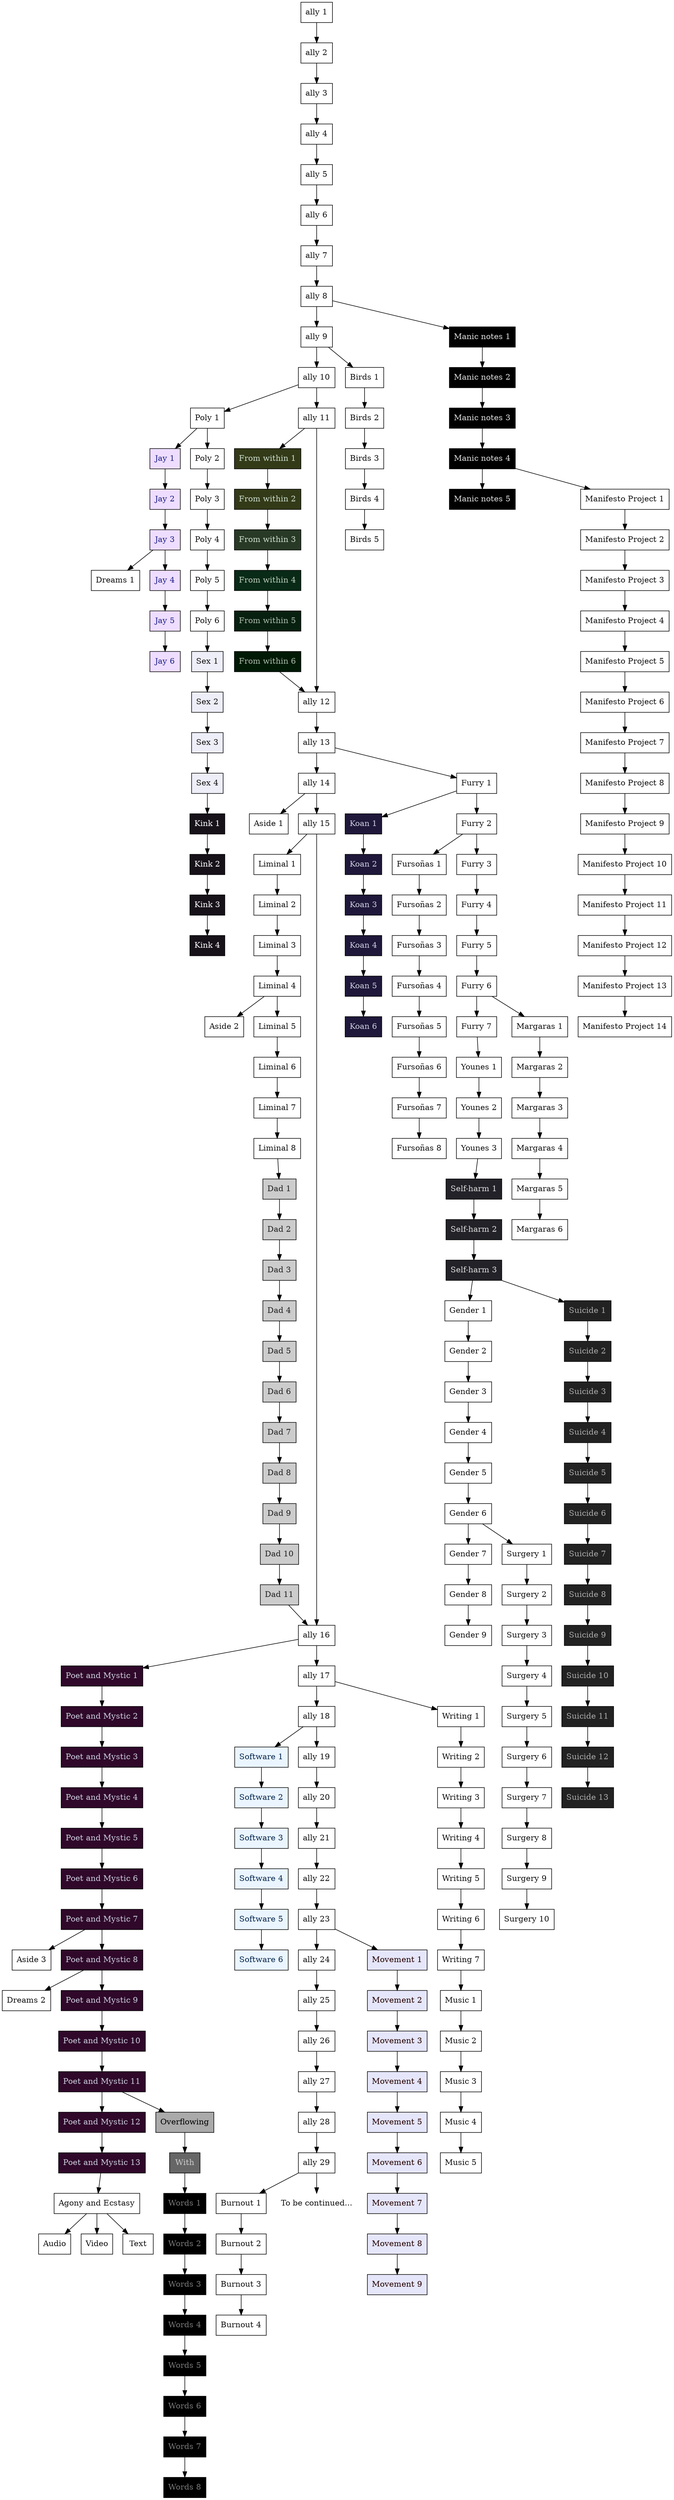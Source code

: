 digraph Map {
    node[shape="box"]
    label=""

    // The following must appear before the ally group in order to position them
    // on the left side.
    node[group="aside",style="",fontcolor="#111111"]
    "Aside 1" [href="/aside/1"]
    "Aside 2" [href="/aside/2"]
    "Aside 3" [href="/aside/3"]

        "Dreams 1" [href="/aside/dreams/1"]
        "Dreams 2" [href="/aside/dreams/2"]
        /* "Dreams 3" [href="/aside/dreams/3"] */

    node[group="dad",style="filled",fillcolor="#cccccc",fontcolor="#222222"]
    "Dad 1" [href="/dad/1"]
    "Dad 2" [href="/dad/2"]
    "Dad 3" [href="/dad/3"]
    "Dad 4" [href="/dad/4"]
    "Dad 5" [href="/dad/5"]
    "Dad 6" [href="/dad/6"]
    "Dad 7" [href="/dad/7"]
    "Dad 8" [href="/dad/8"]
    "Dad 9" [href="/dad/9"]
    "Dad 10" [href="/dad/10"]
    "Dad 11" [href="/dad/11"]
    "Dad 1" -> "Dad 2" -> "Dad 3" -> "Dad 4" -> "Dad 5" ->
    "Dad 6" -> "Dad 7" -> "Dad 8" -> "Dad 9" -> "Dad 10" ->
    "Dad 11"

    node[group="pnm",style="filled",fillcolor="#2f082a",fontcolor="#ccccdd"]
    "Poet and Mystic 1" [href="/poet-and-mystic"]
    "Poet and Mystic 2" [href="/poet-and-mystic/2"]
    "Poet and Mystic 3" [href="/poet-and-mystic/3"]
    "Poet and Mystic 4" [href="/poet-and-mystic/4"]
    "Poet and Mystic 5" [href="/poet-and-mystic/5"]
    "Poet and Mystic 6" [href="/poet-and-mystic/6"]
    "Poet and Mystic 7" [href="/poet-and-mystic/7"]
    "Poet and Mystic 8" [href="/poet-and-mystic/8"]
    "Poet and Mystic 9" [href="/poet-and-mystic/9"]
    "Poet and Mystic 10" [href="/poet-and-mystic/10"]
    "Poet and Mystic 11" [href="/poet-and-mystic/11"]
    "Poet and Mystic 12" [href="/poet-and-mystic/12"]
    "Poet and Mystic 13" [href="/poet-and-mystic/13"]
    "Poet and Mystic 1" -> "Poet and Mystic 2" -> "Poet and Mystic 3" ->
    "Poet and Mystic 4" -> "Poet and Mystic 5" -> "Poet and Mystic 6" ->
    "Poet and Mystic 7" -> "Poet and Mystic 8" -> "Poet and Mystic 9" ->
    "Poet and Mystic 10" -> "Poet and Mystic 11" -> "Poet and Mystic 12" ->
    "Poet and Mystic 13"

        node[group="ane",style="",fontcolor="#111111"]
        "Agony and Ecstasy" [href="/poet-and-mystic/agony-and-ecstasy"]
        "Audio" [href="/poet-and-mystic/agony-and-ecstasy/audio"]
        "Video" [href="/poet-and-mystic/agony-and-ecstasy/video"]
        "Text" [href="/poet-and-mystic/agony-and-ecstasy/text"]
        "Agony and Ecstasy" -> "Audio"
        "Agony and Ecstasy" -> "Video"
        "Agony and Ecstasy" -> "Text"

        node[group="overflowing",style="filled",fillcolor="#aaaaaa",fontcolor="#000000"]
        "Overflowing" [href="/poet-and-mystic/overflowing"]

        node[group="with",style="filled",fillcolor="#666666",fontcolor="#cccccc"]
        "With" [href="/poet-and-mystic/overflowing/with"]

        node[group="words",style="filled",fillcolor="#000000",fontcolor="#777777"]
        "Words 1" [href="/poet-and-mystic/overflowing/with/words"]
        "Words 2" [href="/poet-and-mystic/overflowing/with/words/2"]
        "Words 3" [href="/poet-and-mystic/overflowing/with/words/3"]
        "Words 4" [href="/poet-and-mystic/overflowing/with/words/4"]
        "Words 5" [href="/poet-and-mystic/overflowing/with/words/5"]
        "Words 6" [href="/poet-and-mystic/overflowing/with/words/6"]
        "Words 7" [href="/poet-and-mystic/overflowing/with/words/7"]
        "Words 8" [href="/poet-and-mystic/overflowing/with/words/8"]
        "Words 1" -> "Words 2" -> "Words 3" -> "Words 4" -> "Words 5" ->
        "Words 6" -> "Words 7" -> "Words 8"

    node[group="from-within",style="filled",fillcolor="#333a18",fontcolor="#ccddcc"]
    "From within 1" [href="/from-within/"]
    "From within 2" [href="/from-within/2"]
    "From within 3" [href="/from-within/3",fillcolor="#283a26"]
    "From within 4" [href="/from-within/4",fillcolor="#082a16",fontcolor="#bbccbb"]
    "From within 5" [href="/from-within/5",fillcolor="#082010",fontcolor="#aabbaa"]
    "From within 6" [href="/from-within/i-guess..",fillcolor="#001a06",fontcolor="#aabbaa"]
    "From within 1" -> "From within 2" -> "From within 3" -> "From within 4" ->
    "From within 5" -> "From within 6"

    node[group="jay",style="filled",fillcolor="#eeddff",fontcolor="#222288"]
    "Jay 1" [href="/jay/"]
    "Jay 2" [href="/jay/2"]
    "Jay 3" [href="/jay/3"]
    "Jay 4" [href="/jay/4"]
    "Jay 5" [href="/jay/5"]
    "Jay 6" [href="/jay/6"]
    "Jay 1" -> "Jay 2" -> "Jay 3" -> "Jay 4" -> "Jay 5" -> "Jay 6"

    node[group="liminal",style="",fontcolor="#111111"]
    "Liminal 1" [href="/liminal"]
    "Liminal 2" [href="/liminal/2"]
    "Liminal 3" [href="/liminal/3"]
    "Liminal 4" [href="/liminal/4"]
    "Liminal 5" [href="/liminal/5"]
    "Liminal 6" [href="/liminal/6"]
    "Liminal 7" [href="/liminal/7"]
    "Liminal 8" [href="/liminal/8"]
    "Liminal 1" -> "Liminal 2" -> "Liminal 3" -> "Liminal 4" ->
    "Liminal 5" -> "Liminal 6" -> "Liminal 7" -> "Liminal 8"

    node[group="poly",style="",fontcolor="#111111"]
    "Poly 1" [href="/poly"]
    "Poly 2" [href="/poly/2"]
    "Poly 3" [href="/poly/3"]
    "Poly 4" [href="/poly/4"]
    "Poly 5" [href="/poly/5"]
    "Poly 6" [href="/poly/6"]
    "Poly 1" -> "Poly 2" -> "Poly 3" -> "Poly 4" -> "Poly 5" -> "Poly 6"

    node[group="sex",style="filled",fillcolor="#eeeef8",fontcolor="#111111"]
    "Sex 1" [href="/sex"]
    "Sex 2" [href="/sex/2"]
    "Sex 3" [href="/sex/3"]
    "Sex 4" [href="/sex/4"]
    "Sex 1" -> "Sex 2" -> "Sex 3" -> "Sex 4"

        node[group="kink",style="filled",fillcolor="#17111a",fontcolor="#ffffff"]
        "Kink 1" [href="/sex/kink"]
        "Kink 2" [href="/sex/kink/2"]
        "Kink 3" [href="/sex/kink/3"]
        "Kink 4" [href="/sex/kink/4"]
        "Kink 1" -> "Kink 2" -> "Kink 3" -> "Kink 4"

    node[group="software",style="filled",fillcolor="#eaf5ff",fontcolor="#05264c"]
    "Software 1" [href="https://github.com/makyo/ally/pull/4/commits/c7d73fc7a727d34728b353a2c428b0da71788bf0"]
    "Software 2" [href="https://github.com/makyo/ally/pull/4/commits/04b7300615386bccbb331caebcf396077f6fc9ea"]
    "Software 3" [href="https://github.com/makyo/ally/pull/4/commits/d73e63f3fdc0bce89f06334959ade28888a2f7b2"]
    "Software 4" [href="https://github.com/makyo/ally/pull/4/commits/90acc199cd80944f6c5eb6834a2fa67783db4d7d"]
    "Software 5" [href="https://github.com/makyo/ally/pull/4/commits/49f83b2148f70151c43f8ef77a061e7252d9b1d4"]
    "Software 6" [href="https://github.com/makyo/ally/pull/4/commits/ab8302ca2f6ca00c0a5bdfebcb4b2f2291ec9833"]
    "Software 1" -> "Software 2" -> "Software 3" -> "Software 4" ->
    "Software 5" -> "Software 6"

    node[group="burnout",style="",fontcolor="#111111"]
    "Burnout 1" [href="/burnout"]
    "Burnout 2" [href="/burnout/2"]
    "Burnout 3" [href="/burnout/3"]
    "Burnout 4" [href="/burnout/4"]
    "Burnout 1" -> "Burnout 2" -> "Burnout 3" -> "Burnout 4"

    // This is the central axis
    node[group="ally",style="",fontcolor="#111111"] // `core` folder
    "ally 1" [href="/"]
    "ally 2" [href="/2"]
    "ally 3" [href="/3"]
    "ally 4" [href="/4"]
    "ally 5" [href="/5"]
    "ally 6" [href="/6"]
    "ally 7" [href="/7"]
    "ally 8" [href="/8"]
    "ally 9" [href="/9"]
    "ally 10" [href="/10"]
    "ally 11" [href="/11"]
    "ally 12" [href="/12"]
    "ally 13" [href="/13"]
    "ally 14" [href="/14"]
    "ally 15" [href="/15"]
    "ally 16" [href="/16"]
    "ally 17" [href="/17"]
    "ally 18" [href="/18"]
    "ally 19" [href="/19"]
    "ally 20" [href="/20"]
    "ally 21" [href="/21"]
    "ally 22" [href="/22"]
    "ally 23" [href="/23"]
    "ally 24" [href="/24"]
    "ally 25" [href="/25"]
    "ally 26" [href="/26"]
    "ally 27" [href="/27"]
    "ally 28" [href="/28"]
    "ally 29" [href="/29"]
    "To be continued..." [shape="none"]
    "ally 1" -> "ally 2" -> "ally 3" -> "ally 4" -> "ally 5" ->
    "ally 6" -> "ally 7" -> "ally 8" -> "ally 9" -> "ally 10" ->
    "ally 11" -> "ally 12" -> "ally 13" -> "ally 14" -> "ally 15" ->
    "ally 16" -> "ally 17" -> "ally 18" -> "ally 19" -> "ally 20" ->
    "ally 21" -> "ally 22" -> "ally 23" -> "ally 24" -> "ally 25" ->
    "ally 26" -> "ally 27" -> "ally 28" -> "ally 29" -> "To be continued..."

    node[group="birds",style="",fontcolor="#111111"]
    "Birds 1" [href="/birds"]
    "Birds 2" [href="/birds/2"]
    "Birds 3" [href="/birds/3"]
    "Birds 4" [href="/birds/4"]
    "Birds 5" [href="/birds/5"]
    "Birds 1" -> "Birds 2" -> "Birds 3" -> "Birds 4" -> "Birds 5"

    // Must come before Furry to position it to the left.
    node[group="koan",style="filled",fillcolor="#1f183a",fontcolor="#ccccdd"]
    "Koan 1" [href="/koan/"]
    "Koan 2" [href="/koan/2"]
    "Koan 3" [href="/koan/3"]
    "Koan 4" [href="/koan/4"]
    "Koan 5" [href="/koan/5"]
    "Koan 6" [href="/koan/6"]
    "Koan 1" -> "Koan 2" -> "Koan 3" -> "Koan 4" -> "Koan 5" -> "Koan 6"

        node[group="fursona",style="",fontcolor="#111111"]
        "Fursoñas 1" [href="/furry/fursona/"]
        "Fursoñas 2" [href="/furry/fursona/2"]
        "Fursoñas 3" [href="/furry/fursona/3"]
        "Fursoñas 4" [href="/furry/fursona/4"]
        "Fursoñas 5" [href="/furry/fursona/5"]
        "Fursoñas 6" [href="/furry/fursona/6"]
        "Fursoñas 7" [href="/furry/fursona/7"]
        "Fursoñas 8" [href="/furry/fursona/8"]
        "Fursoñas 1" -> "Fursoñas 2" -> "Fursoñas 3" -> "Fursoñas 4" ->
        "Fursoñas 5" -> "Fursoñas 6" -> "Fursoñas 7" -> "Fursoñas 8"

    node[group="furry",style="",fontcolor="#111111"]
    "Furry 1" [href="/furry"]
    "Furry 2" [href="/furry/2"]
    "Furry 3" [href="/furry/3"]
    "Furry 4" [href="/furry/4"]
    "Furry 5" [href="/furry/5"]
    "Furry 6" [href="/furry/6"]
    "Furry 7" [href="/furry/7"]
    "Furry 1" -> "Furry 2" -> "Furry 3" -> "Furry 4" -> "Furry 5" ->
    "Furry 6" -> "Furry 7"

        node[group="margaras"]
        "Margaras 1" [href="/furry/margaras"]
        "Margaras 2" [href="/furry/margaras/2"]
        "Margaras 3" [href="/furry/margaras/3"]
        "Margaras 4" [href="/furry/margaras/4"]
        "Margaras 5" [href="/furry/margaras/5"]
        "Margaras 6" [href="/furry/margaras/6"]
        "Margaras 1" -> "Margaras 2" -> "Margaras 3" -> "Margaras 4" ->
        "Margaras 5" -> "Margaras 6"

        node[group="younes"]
        "Younes 1" [href="/furry/younes"]
        "Younes 2" [href="/furry/younes/2"]
        "Younes 3" [href="/furry/younes/3"]
        "Younes 1" -> "Younes 2" -> "Younes 3"

    node[group="mania",style="filled",fillcolor="#000000",fontcolor="#dddddd"]
    "Manic notes 1" [href="/mania/"]
    "Manic notes 2" [href="/mania/2"]
    "Manic notes 3" [href="/mania/3"]
    "Manic notes 4" [href="/mania/4"]
    "Manic notes 5" [href="/mania/5"]
    "Manic notes 1" -> "Manic notes 2" -> "Manic notes 3" -> "Manic notes 4" ->
    "Manic notes 5"

    node[group="mp",style="",fontcolor="#111111"]
    "Manifesto Project 1" [href="/manifesto-project"]
    "Manifesto Project 2" [href="/manifesto-project/2"]
    "Manifesto Project 3" [href="/manifesto-project/3"]
    "Manifesto Project 4" [href="/manifesto-project/4"]
    "Manifesto Project 5" [href="/manifesto-project/5"]
    "Manifesto Project 6" [href="/manifesto-project/6"]
    "Manifesto Project 7" [href="/manifesto-project/7"]
    "Manifesto Project 8" [href="/manifesto-project/8"]
    "Manifesto Project 9" [href="/manifesto-project/9"]
    "Manifesto Project 10" [href="/manifesto-project/10"]
    "Manifesto Project 11" [href="/manifesto-project/11"]
    "Manifesto Project 12" [href="/manifesto-project/12"]
    "Manifesto Project 13" [href="/manifesto-project/13"]
    "Manifesto Project 14" [href="/manifesto-project/14"]
    "Manifesto Project 1" -> "Manifesto Project 2" -> "Manifesto Project 3" ->
    "Manifesto Project 4" -> "Manifesto Project 5" -> "Manifesto Project 6" ->
    "Manifesto Project 7" -> "Manifesto Project 8" -> "Manifesto Project 9" ->
    "Manifesto Project 10" -> "Manifesto Project 11" ->
    "Manifesto Project 12" -> "Manifesto Project 13" ->
    "Manifesto Project 14"

    node[group="gender",style="",fontcolor="#111111"]
    "Gender 1" [href="/gender"]
    "Gender 2" [href="/gender/2"]
    "Gender 3" [href="/gender/3"]
    "Gender 4" [href="/gender/4"]
    "Gender 5" [href="/gender/5"]
    "Gender 6" [href="/gender/6"]
    "Gender 7" [href="/gender/7"]
    "Gender 8" [href="/gender/8"]
    "Gender 9" [href="/gender/9"]
    "Gender 1" -> "Gender 2" -> "Gender 3" -> "Gender 4" -> "Gender 5" ->
    "Gender 6" -> "Gender 7" -> "Gender 8" -> "Gender 9"

        node[group="surgery"]
        "Surgery 1" [href="/gender/surgery"]
        "Surgery 2" [href="/gender/surgery/2"]
        "Surgery 3" [href="/gender/surgery/3"]
        "Surgery 4" [href="/gender/surgery/4"]
        "Surgery 5" [href="/gender/surgery/5"]
        "Surgery 6" [href="/gender/surgery/6"]
        "Surgery 7" [href="/gender/surgery/7"]
        "Surgery 8" [href="/gender/surgery/8"]
        "Surgery 9" [href="/gender/surgery/9"]
        "Surgery 10" [href="/gender/surgery/10"]
        "Surgery 1" -> "Surgery 2" -> "Surgery 3" -> "Surgery 4" ->
        "Surgery 5" -> "Surgery 6" -> "Surgery 7" -> "Surgery 8" ->
        "Surgery 9" -> "Surgery 10"

    node[group="sh",style="filled",fillcolor="#222228",fontcolor="#dddddd"]
    "Self-harm 1" [href="/self-harm"]
    "Self-harm 2" [href="/self-harm/2"]
    "Self-harm 3" [href="/self-harm/3"]
    "Self-harm 1" -> "Self-harm 2" -> "Self-harm 3"

        node[group="suicide",style="filled",fillcolor="#222222",fontcolor="#aaaaaa"]
        "Suicide 1" [href="/self-harm/suicide"]
        "Suicide 2" [href="/self-harm/suicide/2"]
        "Suicide 3" [href="/self-harm/suicide/3"]
        "Suicide 4" [href="/self-harm/suicide/4"]
        "Suicide 5" [href="/self-harm/suicide/5"]
        "Suicide 6" [href="/self-harm/suicide/6"]
        "Suicide 7" [href="/self-harm/suicide/7"]
        "Suicide 8" [href="/self-harm/suicide/8"]
        "Suicide 9" [href="/self-harm/suicide/9"]
        "Suicide 10" [href="/self-harm/suicide/10"]
        "Suicide 11" [href="/self-harm/suicide/11"]
        "Suicide 12" [href="/self-harm/suicide/12"]
        "Suicide 13" [href="/self-harm/suicide/13"]
        "Suicide 1" -> "Suicide 2" -> "Suicide 3" ->
        "Suicide 4" -> "Suicide 5" -> "Suicide 6" -> "Suicide 7" ->
        "Suicide 8" -> "Suicide 9" -> "Suicide 10" -> "Suicide 11" ->
        "Suicide 12" -> "Suicide 13"

    node[group="writing",style="",fontcolor="#111111"]
    "Writing 1" [href="/writing"]
    "Writing 2" [href="/writing/2"]
    "Writing 3" [href="/writing/3"]
    "Writing 4" [href="/writing/4"]
    "Writing 5" [href="/writing/5"]
    "Writing 6" [href="/writing/6"]
    "Writing 7" [href="/writing/7"]
    "Writing 1" -> "Writing 2" -> "Writing 3" -> "Writing 4" -> "Writing 5" ->
    "Writing 6" -> "Writing 7"

        node[group="music",style="",fontcolor="#111111"]
        "Music 1" [href="/writing/music"]
        "Music 2" [href="/writing/music/2"]
        "Music 3" [href="/writing/music/3"]
        "Music 4" [href="/writing/music/4"]
        "Music 5" [href="/writing/music/5"]
        "Music 1" -> "Music 2" -> "Music 3" -> "Music 4" -> "Music 5"

    node[group="movement",style="filled",fillcolor="#e6e6fa",fontcolor="#220000"]
    "Movement 1" [href="/movement"]
    "Movement 2" [href="/movement/2"]
    "Movement 3" [href="/movement/3"]
    "Movement 4" [href="/movement/4"]
    "Movement 5" [href="/movement/5"]
    "Movement 6" [href="/movement/6"]
    "Movement 7" [href="/movement/7"]
    "Movement 8" [href="/movement/8"]
    "Movement 9" [href="/movement/9"]
    "Movement 1" -> "Movement 2" -> "Movement 3" -> "Movement 4" ->
    "Movement 5" -> "Movement 6" -> "Movement 7" -> "Movement 8" ->
    "Movement 9"

    /**
     Connections

     Connections should only lead from one quest to another the first time that
     link appears. No need to link to a quest a second time.

        Wasn't the point of this to be intentionally confusing?

     Yeah, but it was grating on me. All of those lines crossing, all those curves, side-quests pushed way down the page because I linked to them too many times.
     */

    // Asides
    "ally 14" -> "Aside 1"
    "Liminal 4" -> "Aside 2"
    "Poet and Mystic 7" -> "Aside 3"

    // Birds
    /* none */

    // ally
    "ally 8" -> "Manic notes 1"
    "ally 9" -> "Birds 1"
    "ally 10" -> "Poly 1"
    "ally 11" -> "From within 1"
    "ally 13" -> "Furry 1"
    "ally 15" -> "Liminal 1"
    "ally 16" -> "Poet and Mystic 1"
    "ally 17" -> "Writing 1"
    "ally 18" -> "Software 1"
    "ally 23" -> "Movement 1"
    "ally 29" -> "Burnout 1"

    // Dad
    "Dad 11" -> "ally 16"

    // From within
    "From within 6" -> "ally 12"

    // Furry
        // Fursona
        /* none */

        // Margaras
        /* none */

        // Younes
        "Younes 3" -> "Self-harm 1"
    "Furry 1" -> "Koan 1"
    "Furry 2" -> "Fursoñas 1"
    "Furry 6" -> "Margaras 1"
    "Furry 7" -> "Younes 1"

    // Jay
    "Jay 3" -> "Dreams 1"

    // Koan
    /* none */

    // Liminal
    "Liminal 8" -> "Dad 1"

    // Manic notes
    "Manic notes 4" -> "Manifesto Project 1"

    // Manifesto Project
    /* none */

    // Poet and Mystic
    /*"Poet and Mystic 1" -> "Manifesto Project 1"*/
    "Poet and Mystic 13" -> "Agony and Ecstasy"
    "Poet and Mystic 8" -> "Dreams 2"
    "Poet and Mystic 11" -> "Overflowing" -> "With" -> "Words 1"

    // Poly
    "Poly 1" -> "Jay 1"
    "Poly 6" -> "Sex 1"

    // Self-harm
    /*"Self-harm 1" -> "Margaras 1"*/
    "Self-harm 3" -> "Suicide 1"
    "Self-harm 3" -> "Gender 1"

    // Gender
    "Gender 6" -> "Surgery 1"

    // Sex
    "Sex 4" -> "Kink 1"

    // Writing
    /*"Writing 2" -> "Koans 1"
    "Writing 2" -> "Birds 1"
    "Writing 2" -> "Margaras 1"
    "Writing 2" -> "Dad 1"
    "Writing 2" -> "Fursoñas 1"
    "Writing 2" -> "Poet and Mystic 1"*/
    "Writing 7" -> "Music 1"
}
